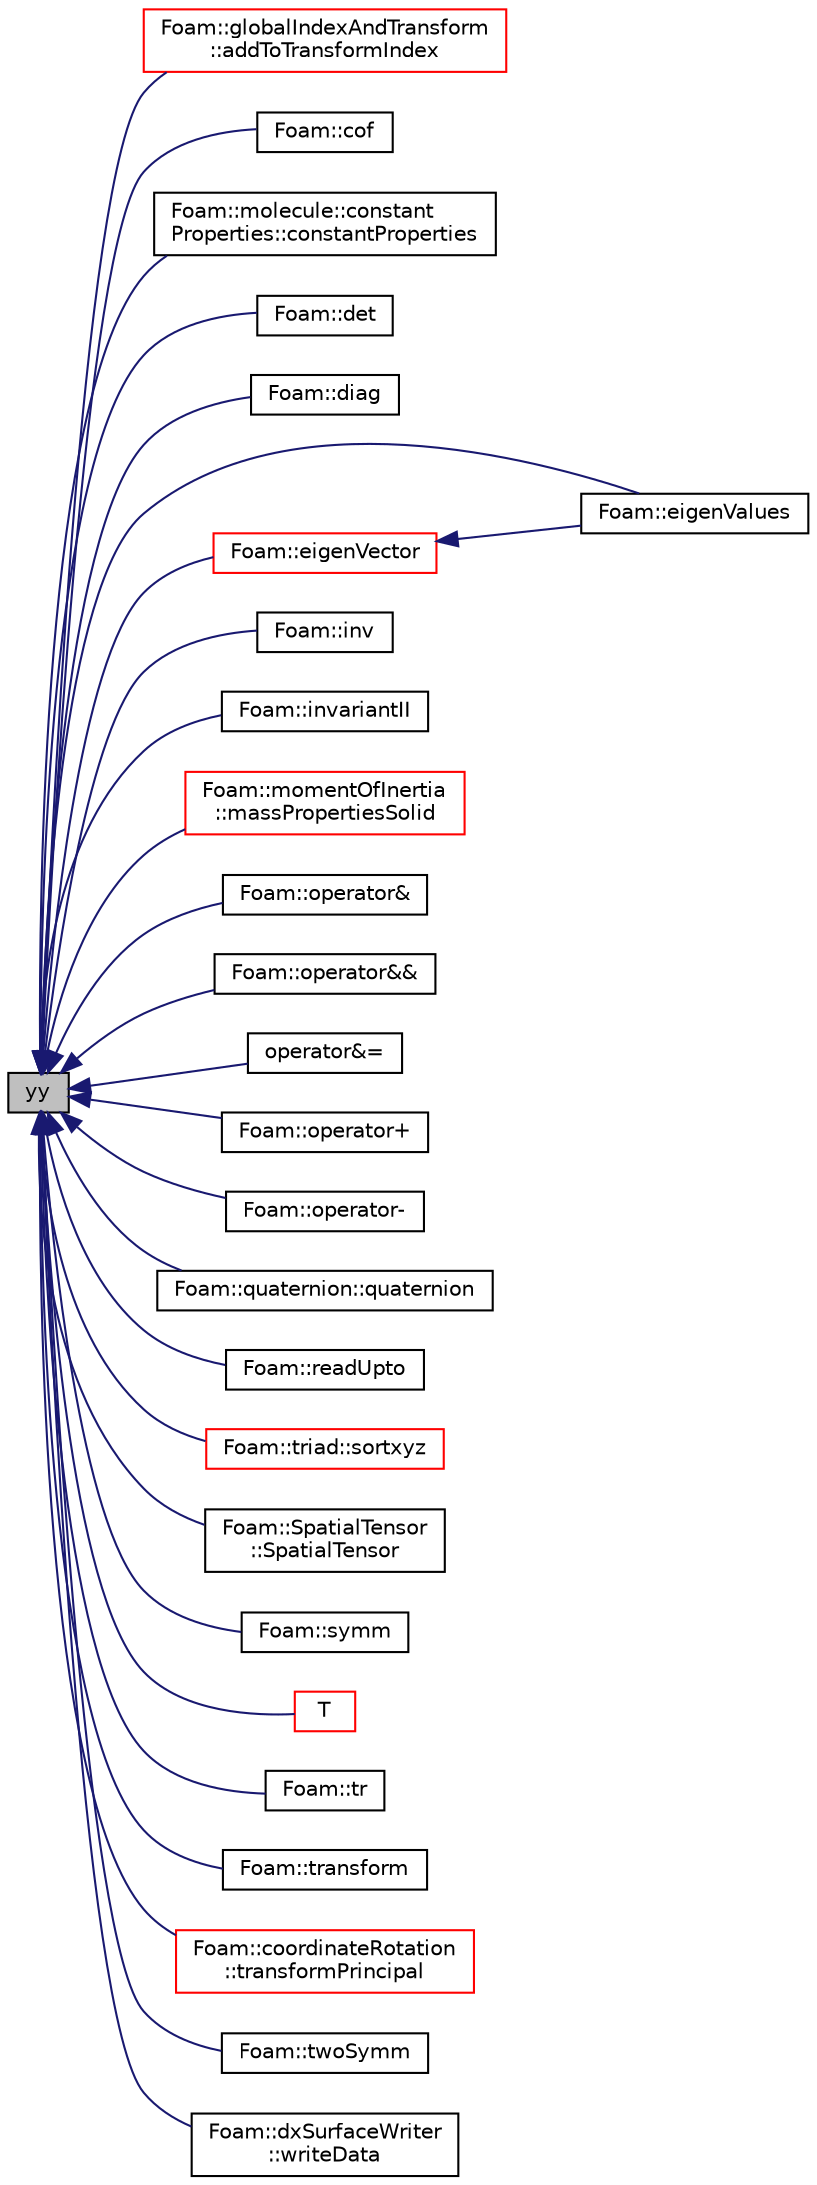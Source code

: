 digraph "yy"
{
  bgcolor="transparent";
  edge [fontname="Helvetica",fontsize="10",labelfontname="Helvetica",labelfontsize="10"];
  node [fontname="Helvetica",fontsize="10",shape=record];
  rankdir="LR";
  Node1 [label="yy",height=0.2,width=0.4,color="black", fillcolor="grey75", style="filled", fontcolor="black"];
  Node1 -> Node2 [dir="back",color="midnightblue",fontsize="10",style="solid",fontname="Helvetica"];
  Node2 [label="Foam::globalIndexAndTransform\l::addToTransformIndex",height=0.2,width=0.4,color="red",URL="$a00944.html#aa5ca2189f2ab3ddd22e4adef20976baf",tooltip="Add patch transformation to transformIndex. Return new. "];
  Node1 -> Node3 [dir="back",color="midnightblue",fontsize="10",style="solid",fontname="Helvetica"];
  Node3 [label="Foam::cof",height=0.2,width=0.4,color="black",URL="$a10974.html#ad125526a422e2bd9c6e5c5f4a317af26",tooltip="Return the cofactor tensor of a tensor. "];
  Node1 -> Node4 [dir="back",color="midnightblue",fontsize="10",style="solid",fontname="Helvetica"];
  Node4 [label="Foam::molecule::constant\lProperties::constantProperties",height=0.2,width=0.4,color="black",URL="$a00378.html#a48f10350a2cae9811619cc14159099d6",tooltip="Construct from dictionary. "];
  Node1 -> Node5 [dir="back",color="midnightblue",fontsize="10",style="solid",fontname="Helvetica"];
  Node5 [label="Foam::det",height=0.2,width=0.4,color="black",URL="$a10974.html#a1d843934098e732c7ab3f36774a0abc9",tooltip="Return the determinant of a tensor. "];
  Node1 -> Node6 [dir="back",color="midnightblue",fontsize="10",style="solid",fontname="Helvetica"];
  Node6 [label="Foam::diag",height=0.2,width=0.4,color="black",URL="$a10974.html#a647736d623aac35963def79b99ac6402",tooltip="Return the diagonal of a tensor as a diagonal tensor. "];
  Node1 -> Node7 [dir="back",color="midnightblue",fontsize="10",style="solid",fontname="Helvetica"];
  Node7 [label="Foam::eigenValues",height=0.2,width=0.4,color="black",URL="$a10974.html#a439ae805cc773abe7c94178cce4f5ba3"];
  Node1 -> Node8 [dir="back",color="midnightblue",fontsize="10",style="solid",fontname="Helvetica"];
  Node8 [label="Foam::eigenVector",height=0.2,width=0.4,color="red",URL="$a10974.html#aed8ccde72af25f41d76277dffa26abad"];
  Node8 -> Node7 [dir="back",color="midnightblue",fontsize="10",style="solid",fontname="Helvetica"];
  Node1 -> Node9 [dir="back",color="midnightblue",fontsize="10",style="solid",fontname="Helvetica"];
  Node9 [label="Foam::inv",height=0.2,width=0.4,color="black",URL="$a10974.html#a185b4212d0617ccfaa1efdff22eadf64",tooltip="Return the inverse of a tensor given the determinant. "];
  Node1 -> Node10 [dir="back",color="midnightblue",fontsize="10",style="solid",fontname="Helvetica"];
  Node10 [label="Foam::invariantII",height=0.2,width=0.4,color="black",URL="$a10974.html#a98d83dc4e3c2ffaf3b1d62c5802a0c4d",tooltip="Return the 2nd invariant of a tensor. "];
  Node1 -> Node11 [dir="back",color="midnightblue",fontsize="10",style="solid",fontname="Helvetica"];
  Node11 [label="Foam::momentOfInertia\l::massPropertiesSolid",height=0.2,width=0.4,color="red",URL="$a01558.html#ac948fad3ba413d57d196458b12848db1"];
  Node1 -> Node12 [dir="back",color="midnightblue",fontsize="10",style="solid",fontname="Helvetica"];
  Node12 [label="Foam::operator&",height=0.2,width=0.4,color="black",URL="$a10974.html#a52c4fbc41e8b1403cb438a86b82793fa",tooltip="Inner-product between a diagonal tensor and a tensor. "];
  Node1 -> Node13 [dir="back",color="midnightblue",fontsize="10",style="solid",fontname="Helvetica"];
  Node13 [label="Foam::operator&&",height=0.2,width=0.4,color="black",URL="$a10974.html#a4c568354f3e0f93d3a634318343349c3",tooltip="Double-dot-product between a spherical tensor and a tensor. "];
  Node1 -> Node14 [dir="back",color="midnightblue",fontsize="10",style="solid",fontname="Helvetica"];
  Node14 [label="operator&=",height=0.2,width=0.4,color="black",URL="$a02640.html#a1f0c85fbcfcaf5283eeccaaeaaab367b",tooltip="Inner-product with a Tensor. "];
  Node1 -> Node15 [dir="back",color="midnightblue",fontsize="10",style="solid",fontname="Helvetica"];
  Node15 [label="Foam::operator+",height=0.2,width=0.4,color="black",URL="$a10974.html#afd3ddb9840be2a7ca902615359e3283e"];
  Node1 -> Node16 [dir="back",color="midnightblue",fontsize="10",style="solid",fontname="Helvetica"];
  Node16 [label="Foam::operator-",height=0.2,width=0.4,color="black",URL="$a10974.html#a2c7fb7bc3807efdfd0a5456730bc84fc"];
  Node1 -> Node17 [dir="back",color="midnightblue",fontsize="10",style="solid",fontname="Helvetica"];
  Node17 [label="Foam::quaternion::quaternion",height=0.2,width=0.4,color="black",URL="$a02097.html#ac16a816cff3e72c4375a6602b025d5ed",tooltip="Construct a quaternion from a rotation tensor. "];
  Node1 -> Node18 [dir="back",color="midnightblue",fontsize="10",style="solid",fontname="Helvetica"];
  Node18 [label="Foam::readUpto",height=0.2,width=0.4,color="black",URL="$a10974.html#adebc6d49ebf4c5b9e97e0e2f96d4c493"];
  Node1 -> Node19 [dir="back",color="midnightblue",fontsize="10",style="solid",fontname="Helvetica"];
  Node19 [label="Foam::triad::sortxyz",height=0.2,width=0.4,color="red",URL="$a02753.html#a484a8acdc9d2a8026bfdb1863f55544a",tooltip="Sort the axes such that they are closest to the x, y and z axes. "];
  Node1 -> Node20 [dir="back",color="midnightblue",fontsize="10",style="solid",fontname="Helvetica"];
  Node20 [label="Foam::SpatialTensor\l::SpatialTensor",height=0.2,width=0.4,color="black",URL="$a02458.html#afa611c5a6721440109ca789c96b77f2d",tooltip="Construct given 4 tensor blocks. "];
  Node1 -> Node21 [dir="back",color="midnightblue",fontsize="10",style="solid",fontname="Helvetica"];
  Node21 [label="Foam::symm",height=0.2,width=0.4,color="black",URL="$a10974.html#a247f64ca032aa6fa7a54701f5785db53",tooltip="Return the symmetric part of a tensor. "];
  Node1 -> Node22 [dir="back",color="midnightblue",fontsize="10",style="solid",fontname="Helvetica"];
  Node22 [label="T",height=0.2,width=0.4,color="red",URL="$a02640.html#a0dd17bc97098bb6f1bb7bdefec4dd56c",tooltip="Return transpose. "];
  Node1 -> Node23 [dir="back",color="midnightblue",fontsize="10",style="solid",fontname="Helvetica"];
  Node23 [label="Foam::tr",height=0.2,width=0.4,color="black",URL="$a10974.html#a89b2b9be01bc4c7594485fb6c3a3a4ba",tooltip="Return the trace of a tensor. "];
  Node1 -> Node24 [dir="back",color="midnightblue",fontsize="10",style="solid",fontname="Helvetica"];
  Node24 [label="Foam::transform",height=0.2,width=0.4,color="black",URL="$a10974.html#a2398526b38a4e70fd5c67cbfd9139fc0"];
  Node1 -> Node25 [dir="back",color="midnightblue",fontsize="10",style="solid",fontname="Helvetica"];
  Node25 [label="Foam::coordinateRotation\l::transformPrincipal",height=0.2,width=0.4,color="red",URL="$a00408.html#a241ca7c5ec67a9cd7c100e28024c3e0d",tooltip="Transform principal. "];
  Node1 -> Node26 [dir="back",color="midnightblue",fontsize="10",style="solid",fontname="Helvetica"];
  Node26 [label="Foam::twoSymm",height=0.2,width=0.4,color="black",URL="$a10974.html#a1f61956bd0d628e84789584e7564ac59",tooltip="Return twice the symmetric part of a tensor. "];
  Node1 -> Node27 [dir="back",color="midnightblue",fontsize="10",style="solid",fontname="Helvetica"];
  Node27 [label="Foam::dxSurfaceWriter\l::writeData",height=0.2,width=0.4,color="black",URL="$a00602.html#af3b96bf02d1b0925c325805a3b29ccfa"];
}
